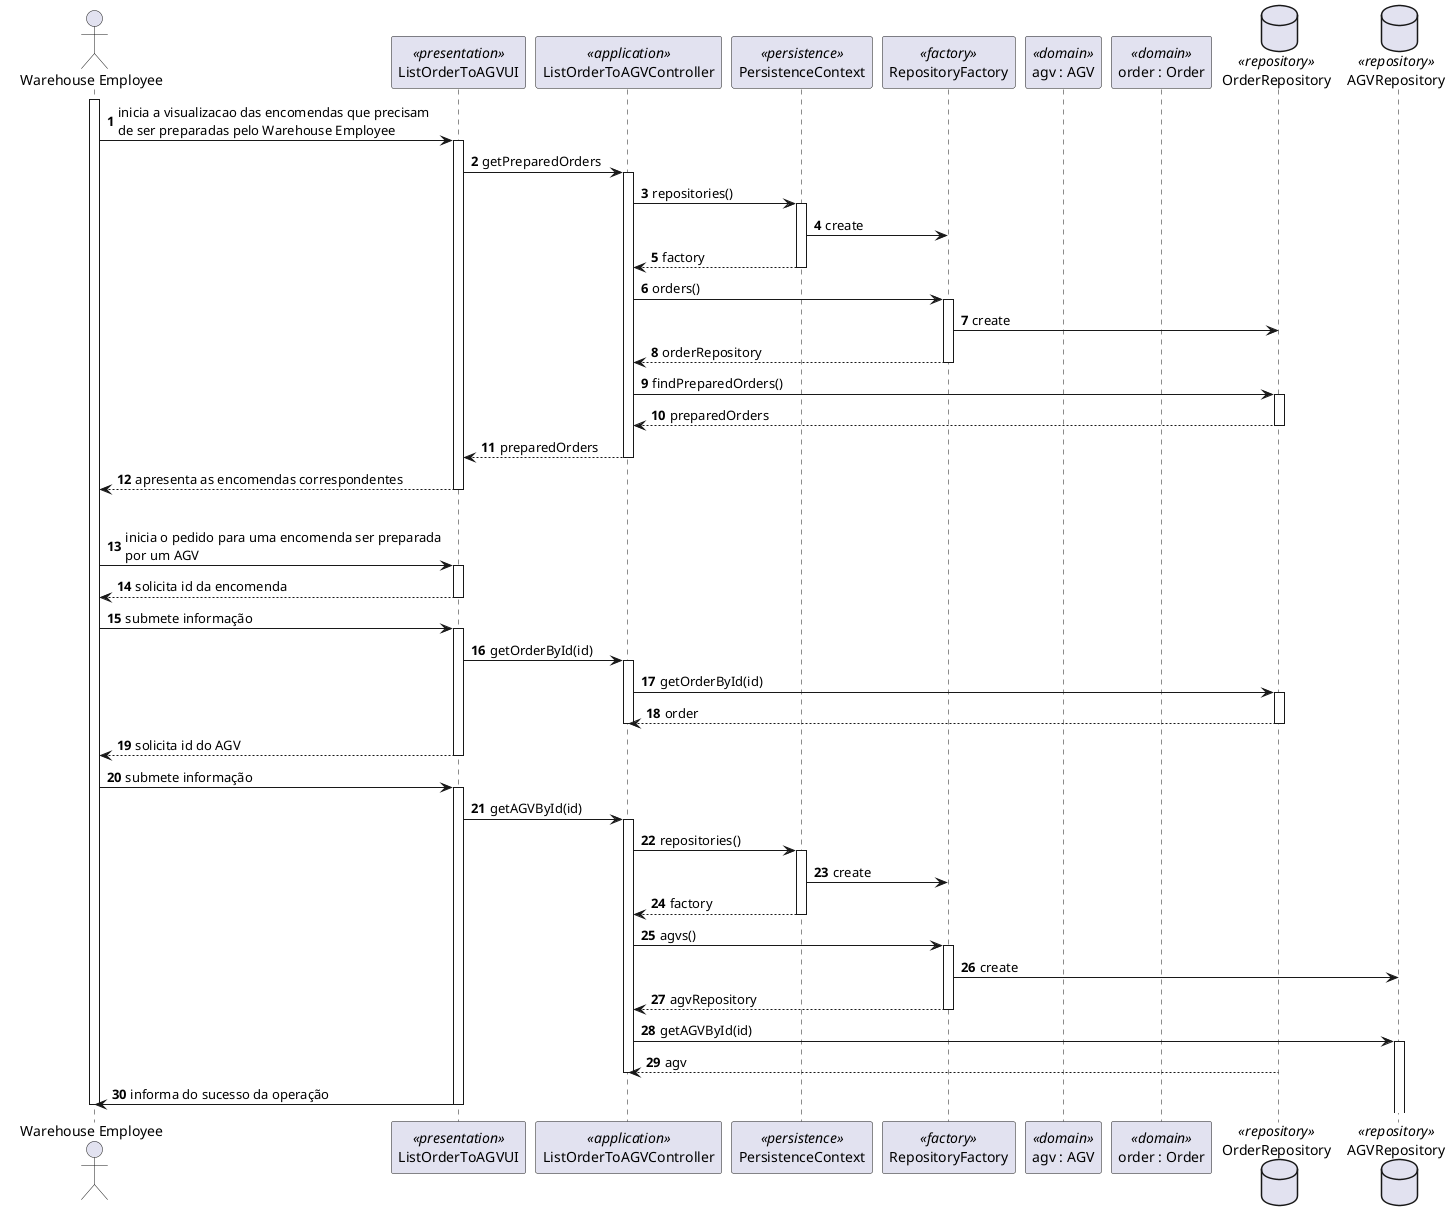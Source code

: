 @startuml
autonumber
actor "Warehouse Employee" as WE
participant "ListOrderToAGVUI" as UI <<presentation>>
participant "ListOrderToAGVController" as CTRL <<application>>
participant PersistenceContext as PER <<persistence>>
participant "RepositoryFactory" as REPOFACT <<factory>>
participant "agv : AGV" as AGV <<domain>>
participant "order : Order" as ORDER <<domain>>
database "OrderRepository" as orderREPO <<repository>>
database "AGVRepository" as agvREPO <<repository>>



activate WE
WE -> UI : inicia a visualizacao das encomendas que precisam\nde ser preparadas pelo Warehouse Employee
activate UI
UI -> CTRL : getPreparedOrders
activate CTRL
CTRL -> PER : repositories()
activate PER
PER -> REPOFACT : create
PER --> CTRL : factory
deactivate PER
CTRL -> REPOFACT : orders()
activate REPOFACT
REPOFACT -> orderREPO : create
REPOFACT --> CTRL : orderRepository
deactivate REPOFACT
CTRL -> orderREPO : findPreparedOrders()
activate orderREPO
orderREPO --> CTRL : preparedOrders
deactivate orderREPO
CTRL --> UI : preparedOrders
deactivate CTRL
UI --> WE : apresenta as encomendas correspondentes
deactivate UI
loop for each encomenda
WE -> UI : inicia o pedido para uma encomenda ser preparada\npor um AGV
activate UI
UI --> WE : solicita id da encomenda
deactivate UI
WE -> UI : submete informação
activate UI
UI -> CTRL : getOrderById(id)
activate CTRL
CTRL -> orderREPO : getOrderById(id)
activate orderREPO
orderREPO --> CTRL : order
deactivate orderREPO
deactivate CTRL
UI --> WE : solicita id do AGV
deactivate UI
WE -> UI : submete informação
activate UI
UI -> CTRL : getAGVById(id)
activate CTRL
CTRL -> PER : repositories()
activate PER
PER -> REPOFACT : create
PER --> CTRL : factory
deactivate PER
CTRL -> REPOFACT : agvs()
activate REPOFACT
REPOFACT -> agvREPO : create
REPOFACT --> CTRL : agvRepository
deactivate REPOFACT
CTRL -> agvREPO : getAGVById(id)
activate agvREPO
orderREPO --> CTRL : agv
deactivate CTRL
UI -> WE : informa do sucesso da operação
deactivate UI
deactivate WE

@enduml
